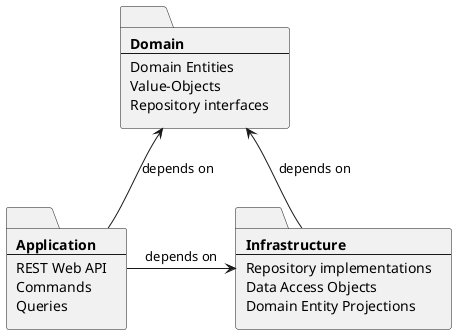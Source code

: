 @startuml

folder domain [
**Domain**
---
Domain Entities
Value-Objects
Repository interfaces
]

folder application [
**Application**
---
REST Web API
Commands
Queries
]

folder infrastructure [
**Infrastructure**
---
Repository implementations
Data Access Objects
Domain Entity Projections
]

infrastructure -u-> domain : depends on
application -u-> domain : depends on
application->infrastructure : depends on

@enduml